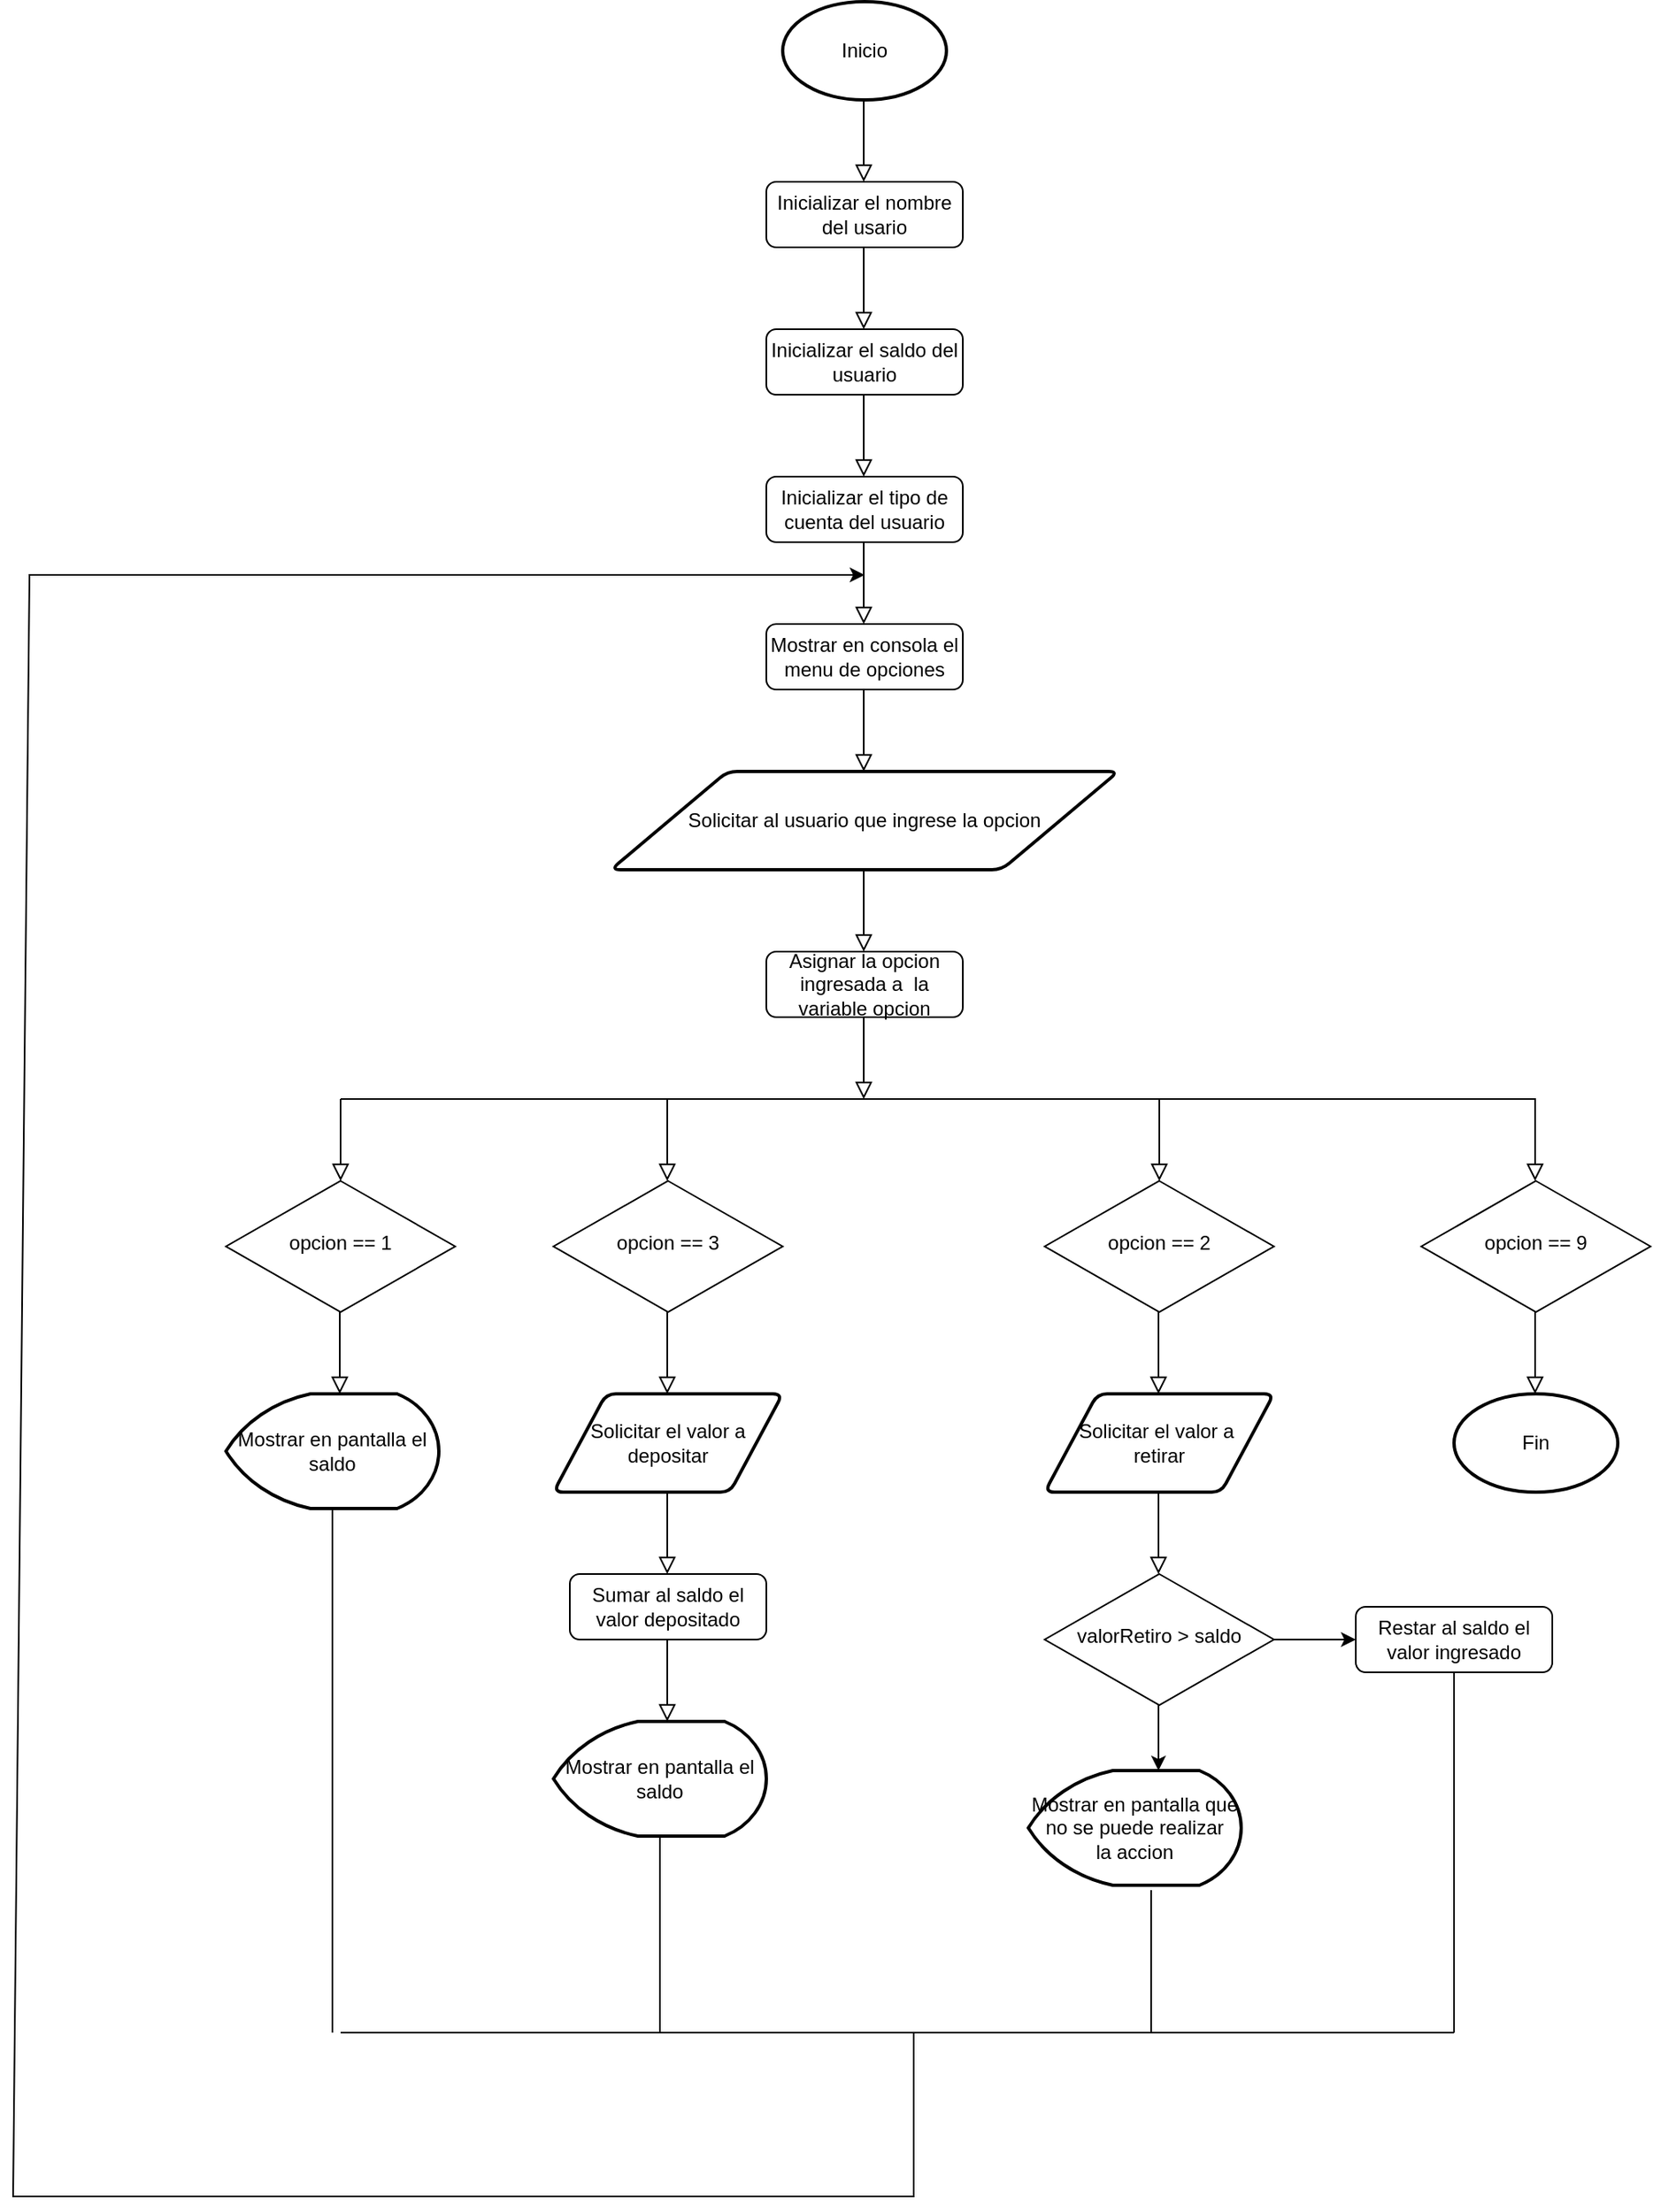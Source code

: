 <mxfile version="24.7.15">
  <diagram id="C5RBs43oDa-KdzZeNtuy" name="Page-1">
    <mxGraphModel dx="1194" dy="766" grid="1" gridSize="10" guides="1" tooltips="1" connect="1" arrows="1" fold="1" page="1" pageScale="1" pageWidth="827" pageHeight="1169" math="0" shadow="0">
      <root>
        <mxCell id="WIyWlLk6GJQsqaUBKTNV-0" />
        <mxCell id="WIyWlLk6GJQsqaUBKTNV-1" parent="WIyWlLk6GJQsqaUBKTNV-0" />
        <mxCell id="LGDl0Wr1lIjxI64IbwcY-0" value="Inicio" style="strokeWidth=2;html=1;shape=mxgraph.flowchart.start_1;whiteSpace=wrap;" vertex="1" parent="WIyWlLk6GJQsqaUBKTNV-1">
          <mxGeometry x="580" y="60" width="100" height="60" as="geometry" />
        </mxCell>
        <mxCell id="LGDl0Wr1lIjxI64IbwcY-1" value="" style="rounded=0;html=1;jettySize=auto;orthogonalLoop=1;fontSize=11;endArrow=block;endFill=0;endSize=8;strokeWidth=1;shadow=0;labelBackgroundColor=none;edgeStyle=orthogonalEdgeStyle;" edge="1" parent="WIyWlLk6GJQsqaUBKTNV-1">
          <mxGeometry relative="1" as="geometry">
            <mxPoint x="629.5" y="120" as="sourcePoint" />
            <mxPoint x="629.5" y="170" as="targetPoint" />
          </mxGeometry>
        </mxCell>
        <mxCell id="LGDl0Wr1lIjxI64IbwcY-2" value="Inicializar el nombre del usario" style="rounded=1;whiteSpace=wrap;html=1;fontSize=12;glass=0;strokeWidth=1;shadow=0;" vertex="1" parent="WIyWlLk6GJQsqaUBKTNV-1">
          <mxGeometry x="570" y="170" width="120" height="40" as="geometry" />
        </mxCell>
        <mxCell id="LGDl0Wr1lIjxI64IbwcY-3" value="" style="rounded=0;html=1;jettySize=auto;orthogonalLoop=1;fontSize=11;endArrow=block;endFill=0;endSize=8;strokeWidth=1;shadow=0;labelBackgroundColor=none;edgeStyle=orthogonalEdgeStyle;" edge="1" parent="WIyWlLk6GJQsqaUBKTNV-1">
          <mxGeometry relative="1" as="geometry">
            <mxPoint x="629.5" y="210" as="sourcePoint" />
            <mxPoint x="629.5" y="260" as="targetPoint" />
          </mxGeometry>
        </mxCell>
        <mxCell id="LGDl0Wr1lIjxI64IbwcY-4" value="Inicializar el saldo del usuario" style="rounded=1;whiteSpace=wrap;html=1;fontSize=12;glass=0;strokeWidth=1;shadow=0;" vertex="1" parent="WIyWlLk6GJQsqaUBKTNV-1">
          <mxGeometry x="570" y="260" width="120" height="40" as="geometry" />
        </mxCell>
        <mxCell id="LGDl0Wr1lIjxI64IbwcY-5" value="" style="rounded=0;html=1;jettySize=auto;orthogonalLoop=1;fontSize=11;endArrow=block;endFill=0;endSize=8;strokeWidth=1;shadow=0;labelBackgroundColor=none;edgeStyle=orthogonalEdgeStyle;" edge="1" parent="WIyWlLk6GJQsqaUBKTNV-1">
          <mxGeometry relative="1" as="geometry">
            <mxPoint x="629.5" y="300" as="sourcePoint" />
            <mxPoint x="629.5" y="350" as="targetPoint" />
          </mxGeometry>
        </mxCell>
        <mxCell id="LGDl0Wr1lIjxI64IbwcY-6" value="Inicializar el tipo de cuenta del usuario" style="rounded=1;whiteSpace=wrap;html=1;fontSize=12;glass=0;strokeWidth=1;shadow=0;" vertex="1" parent="WIyWlLk6GJQsqaUBKTNV-1">
          <mxGeometry x="570" y="350" width="120" height="40" as="geometry" />
        </mxCell>
        <mxCell id="LGDl0Wr1lIjxI64IbwcY-7" value="" style="rounded=0;html=1;jettySize=auto;orthogonalLoop=1;fontSize=11;endArrow=block;endFill=0;endSize=8;strokeWidth=1;shadow=0;labelBackgroundColor=none;edgeStyle=orthogonalEdgeStyle;" edge="1" parent="WIyWlLk6GJQsqaUBKTNV-1">
          <mxGeometry relative="1" as="geometry">
            <mxPoint x="629.5" y="390" as="sourcePoint" />
            <mxPoint x="629.5" y="440" as="targetPoint" />
          </mxGeometry>
        </mxCell>
        <mxCell id="LGDl0Wr1lIjxI64IbwcY-8" value="Mostrar en consola el menu de opciones" style="rounded=1;whiteSpace=wrap;html=1;fontSize=12;glass=0;strokeWidth=1;shadow=0;" vertex="1" parent="WIyWlLk6GJQsqaUBKTNV-1">
          <mxGeometry x="570" y="440" width="120" height="40" as="geometry" />
        </mxCell>
        <mxCell id="LGDl0Wr1lIjxI64IbwcY-9" value="" style="rounded=0;html=1;jettySize=auto;orthogonalLoop=1;fontSize=11;endArrow=block;endFill=0;endSize=8;strokeWidth=1;shadow=0;labelBackgroundColor=none;edgeStyle=orthogonalEdgeStyle;" edge="1" parent="WIyWlLk6GJQsqaUBKTNV-1">
          <mxGeometry relative="1" as="geometry">
            <mxPoint x="629.5" y="480" as="sourcePoint" />
            <mxPoint x="629.5" y="530" as="targetPoint" />
          </mxGeometry>
        </mxCell>
        <mxCell id="LGDl0Wr1lIjxI64IbwcY-10" value="Solicitar al usuario que ingrese la opcion" style="shape=parallelogram;html=1;strokeWidth=2;perimeter=parallelogramPerimeter;whiteSpace=wrap;rounded=1;arcSize=12;size=0.23;" vertex="1" parent="WIyWlLk6GJQsqaUBKTNV-1">
          <mxGeometry x="475" y="530" width="310" height="60" as="geometry" />
        </mxCell>
        <mxCell id="LGDl0Wr1lIjxI64IbwcY-11" value="" style="rounded=0;html=1;jettySize=auto;orthogonalLoop=1;fontSize=11;endArrow=block;endFill=0;endSize=8;strokeWidth=1;shadow=0;labelBackgroundColor=none;edgeStyle=orthogonalEdgeStyle;" edge="1" parent="WIyWlLk6GJQsqaUBKTNV-1">
          <mxGeometry relative="1" as="geometry">
            <mxPoint x="629.5" y="590" as="sourcePoint" />
            <mxPoint x="629.5" y="640" as="targetPoint" />
          </mxGeometry>
        </mxCell>
        <mxCell id="LGDl0Wr1lIjxI64IbwcY-12" value="Asignar la opcion ingresada a&amp;nbsp; la variable opcion" style="rounded=1;whiteSpace=wrap;html=1;fontSize=12;glass=0;strokeWidth=1;shadow=0;" vertex="1" parent="WIyWlLk6GJQsqaUBKTNV-1">
          <mxGeometry x="570" y="640" width="120" height="40" as="geometry" />
        </mxCell>
        <mxCell id="LGDl0Wr1lIjxI64IbwcY-13" value="" style="rounded=0;html=1;jettySize=auto;orthogonalLoop=1;fontSize=11;endArrow=block;endFill=0;endSize=8;strokeWidth=1;shadow=0;labelBackgroundColor=none;edgeStyle=orthogonalEdgeStyle;" edge="1" parent="WIyWlLk6GJQsqaUBKTNV-1">
          <mxGeometry relative="1" as="geometry">
            <mxPoint x="629.5" y="680" as="sourcePoint" />
            <mxPoint x="629.5" y="730" as="targetPoint" />
          </mxGeometry>
        </mxCell>
        <mxCell id="LGDl0Wr1lIjxI64IbwcY-14" value="" style="endArrow=none;html=1;rounded=0;" edge="1" parent="WIyWlLk6GJQsqaUBKTNV-1">
          <mxGeometry width="50" height="50" relative="1" as="geometry">
            <mxPoint x="310" y="730" as="sourcePoint" />
            <mxPoint x="630" y="730" as="targetPoint" />
          </mxGeometry>
        </mxCell>
        <mxCell id="LGDl0Wr1lIjxI64IbwcY-15" value="" style="endArrow=none;html=1;rounded=0;" edge="1" parent="WIyWlLk6GJQsqaUBKTNV-1">
          <mxGeometry width="50" height="50" relative="1" as="geometry">
            <mxPoint x="630" y="730" as="sourcePoint" />
            <mxPoint x="1040" y="730" as="targetPoint" />
          </mxGeometry>
        </mxCell>
        <mxCell id="LGDl0Wr1lIjxI64IbwcY-16" value="" style="rounded=0;html=1;jettySize=auto;orthogonalLoop=1;fontSize=11;endArrow=block;endFill=0;endSize=8;strokeWidth=1;shadow=0;labelBackgroundColor=none;edgeStyle=orthogonalEdgeStyle;" edge="1" parent="WIyWlLk6GJQsqaUBKTNV-1">
          <mxGeometry relative="1" as="geometry">
            <mxPoint x="310" y="730" as="sourcePoint" />
            <mxPoint x="310" y="780" as="targetPoint" />
          </mxGeometry>
        </mxCell>
        <mxCell id="LGDl0Wr1lIjxI64IbwcY-17" value="opcion == 1" style="rhombus;whiteSpace=wrap;html=1;shadow=0;fontFamily=Helvetica;fontSize=12;align=center;strokeWidth=1;spacing=6;spacingTop=-4;" vertex="1" parent="WIyWlLk6GJQsqaUBKTNV-1">
          <mxGeometry x="240" y="780" width="140" height="80" as="geometry" />
        </mxCell>
        <mxCell id="LGDl0Wr1lIjxI64IbwcY-18" value="" style="rounded=0;html=1;jettySize=auto;orthogonalLoop=1;fontSize=11;endArrow=block;endFill=0;endSize=8;strokeWidth=1;shadow=0;labelBackgroundColor=none;edgeStyle=orthogonalEdgeStyle;" edge="1" parent="WIyWlLk6GJQsqaUBKTNV-1">
          <mxGeometry relative="1" as="geometry">
            <mxPoint x="309.5" y="860" as="sourcePoint" />
            <mxPoint x="309.5" y="910" as="targetPoint" />
          </mxGeometry>
        </mxCell>
        <mxCell id="LGDl0Wr1lIjxI64IbwcY-19" value="opcion == 3" style="rhombus;whiteSpace=wrap;html=1;shadow=0;fontFamily=Helvetica;fontSize=12;align=center;strokeWidth=1;spacing=6;spacingTop=-4;" vertex="1" parent="WIyWlLk6GJQsqaUBKTNV-1">
          <mxGeometry x="440" y="780" width="140" height="80" as="geometry" />
        </mxCell>
        <mxCell id="LGDl0Wr1lIjxI64IbwcY-21" value="" style="rounded=0;html=1;jettySize=auto;orthogonalLoop=1;fontSize=11;endArrow=block;endFill=0;endSize=8;strokeWidth=1;shadow=0;labelBackgroundColor=none;edgeStyle=orthogonalEdgeStyle;" edge="1" parent="WIyWlLk6GJQsqaUBKTNV-1">
          <mxGeometry relative="1" as="geometry">
            <mxPoint x="509.5" y="730" as="sourcePoint" />
            <mxPoint x="509.5" y="780" as="targetPoint" />
          </mxGeometry>
        </mxCell>
        <mxCell id="LGDl0Wr1lIjxI64IbwcY-22" value="" style="rounded=0;html=1;jettySize=auto;orthogonalLoop=1;fontSize=11;endArrow=block;endFill=0;endSize=8;strokeWidth=1;shadow=0;labelBackgroundColor=none;edgeStyle=orthogonalEdgeStyle;" edge="1" parent="WIyWlLk6GJQsqaUBKTNV-1">
          <mxGeometry relative="1" as="geometry">
            <mxPoint x="509.5" y="860" as="sourcePoint" />
            <mxPoint x="509.5" y="910" as="targetPoint" />
          </mxGeometry>
        </mxCell>
        <mxCell id="LGDl0Wr1lIjxI64IbwcY-24" value="Mostrar en pantalla el saldo" style="strokeWidth=2;html=1;shape=mxgraph.flowchart.display;whiteSpace=wrap;" vertex="1" parent="WIyWlLk6GJQsqaUBKTNV-1">
          <mxGeometry x="240" y="910" width="130" height="70" as="geometry" />
        </mxCell>
        <mxCell id="LGDl0Wr1lIjxI64IbwcY-26" value="Solicitar el valor a depositar" style="shape=parallelogram;html=1;strokeWidth=2;perimeter=parallelogramPerimeter;whiteSpace=wrap;rounded=1;arcSize=12;size=0.23;" vertex="1" parent="WIyWlLk6GJQsqaUBKTNV-1">
          <mxGeometry x="440" y="910" width="140" height="60" as="geometry" />
        </mxCell>
        <mxCell id="LGDl0Wr1lIjxI64IbwcY-27" value="" style="rounded=0;html=1;jettySize=auto;orthogonalLoop=1;fontSize=11;endArrow=block;endFill=0;endSize=8;strokeWidth=1;shadow=0;labelBackgroundColor=none;edgeStyle=orthogonalEdgeStyle;" edge="1" parent="WIyWlLk6GJQsqaUBKTNV-1">
          <mxGeometry relative="1" as="geometry">
            <mxPoint x="509.5" y="970" as="sourcePoint" />
            <mxPoint x="509.5" y="1020" as="targetPoint" />
          </mxGeometry>
        </mxCell>
        <mxCell id="LGDl0Wr1lIjxI64IbwcY-28" value="Sumar al saldo el valor depositado" style="rounded=1;whiteSpace=wrap;html=1;fontSize=12;glass=0;strokeWidth=1;shadow=0;" vertex="1" parent="WIyWlLk6GJQsqaUBKTNV-1">
          <mxGeometry x="450" y="1020" width="120" height="40" as="geometry" />
        </mxCell>
        <mxCell id="LGDl0Wr1lIjxI64IbwcY-29" value="" style="rounded=0;html=1;jettySize=auto;orthogonalLoop=1;fontSize=11;endArrow=block;endFill=0;endSize=8;strokeWidth=1;shadow=0;labelBackgroundColor=none;edgeStyle=orthogonalEdgeStyle;" edge="1" parent="WIyWlLk6GJQsqaUBKTNV-1">
          <mxGeometry relative="1" as="geometry">
            <mxPoint x="509.5" y="1060" as="sourcePoint" />
            <mxPoint x="509.5" y="1110" as="targetPoint" />
          </mxGeometry>
        </mxCell>
        <mxCell id="LGDl0Wr1lIjxI64IbwcY-30" value="Mostrar en pantalla el saldo" style="strokeWidth=2;html=1;shape=mxgraph.flowchart.display;whiteSpace=wrap;" vertex="1" parent="WIyWlLk6GJQsqaUBKTNV-1">
          <mxGeometry x="440" y="1110" width="130" height="70" as="geometry" />
        </mxCell>
        <mxCell id="LGDl0Wr1lIjxI64IbwcY-31" value="" style="rounded=0;html=1;jettySize=auto;orthogonalLoop=1;fontSize=11;endArrow=block;endFill=0;endSize=8;strokeWidth=1;shadow=0;labelBackgroundColor=none;edgeStyle=orthogonalEdgeStyle;" edge="1" parent="WIyWlLk6GJQsqaUBKTNV-1">
          <mxGeometry relative="1" as="geometry">
            <mxPoint x="810" y="730" as="sourcePoint" />
            <mxPoint x="810" y="780" as="targetPoint" />
          </mxGeometry>
        </mxCell>
        <mxCell id="LGDl0Wr1lIjxI64IbwcY-32" value="opcion == 2" style="rhombus;whiteSpace=wrap;html=1;shadow=0;fontFamily=Helvetica;fontSize=12;align=center;strokeWidth=1;spacing=6;spacingTop=-4;" vertex="1" parent="WIyWlLk6GJQsqaUBKTNV-1">
          <mxGeometry x="740" y="780" width="140" height="80" as="geometry" />
        </mxCell>
        <mxCell id="LGDl0Wr1lIjxI64IbwcY-33" value="" style="rounded=0;html=1;jettySize=auto;orthogonalLoop=1;fontSize=11;endArrow=block;endFill=0;endSize=8;strokeWidth=1;shadow=0;labelBackgroundColor=none;edgeStyle=orthogonalEdgeStyle;" edge="1" parent="WIyWlLk6GJQsqaUBKTNV-1">
          <mxGeometry relative="1" as="geometry">
            <mxPoint x="809.5" y="860" as="sourcePoint" />
            <mxPoint x="809.5" y="910" as="targetPoint" />
          </mxGeometry>
        </mxCell>
        <mxCell id="LGDl0Wr1lIjxI64IbwcY-34" value="Solicitar el valor a&amp;nbsp;&lt;div&gt;retirar&lt;/div&gt;" style="shape=parallelogram;html=1;strokeWidth=2;perimeter=parallelogramPerimeter;whiteSpace=wrap;rounded=1;arcSize=12;size=0.23;" vertex="1" parent="WIyWlLk6GJQsqaUBKTNV-1">
          <mxGeometry x="740" y="910" width="140" height="60" as="geometry" />
        </mxCell>
        <mxCell id="LGDl0Wr1lIjxI64IbwcY-35" value="" style="rounded=0;html=1;jettySize=auto;orthogonalLoop=1;fontSize=11;endArrow=block;endFill=0;endSize=8;strokeWidth=1;shadow=0;labelBackgroundColor=none;edgeStyle=orthogonalEdgeStyle;" edge="1" parent="WIyWlLk6GJQsqaUBKTNV-1">
          <mxGeometry relative="1" as="geometry">
            <mxPoint x="809.5" y="970" as="sourcePoint" />
            <mxPoint x="809.5" y="1020" as="targetPoint" />
          </mxGeometry>
        </mxCell>
        <mxCell id="LGDl0Wr1lIjxI64IbwcY-36" value="valorRetiro &amp;gt; saldo" style="rhombus;whiteSpace=wrap;html=1;shadow=0;fontFamily=Helvetica;fontSize=12;align=center;strokeWidth=1;spacing=6;spacingTop=-4;" vertex="1" parent="WIyWlLk6GJQsqaUBKTNV-1">
          <mxGeometry x="740" y="1020" width="140" height="80" as="geometry" />
        </mxCell>
        <mxCell id="LGDl0Wr1lIjxI64IbwcY-41" value="" style="endArrow=classic;html=1;rounded=0;" edge="1" parent="WIyWlLk6GJQsqaUBKTNV-1">
          <mxGeometry width="50" height="50" relative="1" as="geometry">
            <mxPoint x="880" y="1060" as="sourcePoint" />
            <mxPoint x="930" y="1060" as="targetPoint" />
          </mxGeometry>
        </mxCell>
        <mxCell id="LGDl0Wr1lIjxI64IbwcY-42" value="" style="endArrow=classic;html=1;rounded=0;" edge="1" parent="WIyWlLk6GJQsqaUBKTNV-1">
          <mxGeometry width="50" height="50" relative="1" as="geometry">
            <mxPoint x="809.5" y="1100" as="sourcePoint" />
            <mxPoint x="809.5" y="1140" as="targetPoint" />
          </mxGeometry>
        </mxCell>
        <mxCell id="LGDl0Wr1lIjxI64IbwcY-43" value="Restar al saldo el valor ingresado" style="rounded=1;whiteSpace=wrap;html=1;fontSize=12;glass=0;strokeWidth=1;shadow=0;" vertex="1" parent="WIyWlLk6GJQsqaUBKTNV-1">
          <mxGeometry x="930" y="1040" width="120" height="40" as="geometry" />
        </mxCell>
        <mxCell id="LGDl0Wr1lIjxI64IbwcY-44" value="Mostrar en pantalla que no se puede realizar&lt;div&gt;la accion&lt;/div&gt;" style="strokeWidth=2;html=1;shape=mxgraph.flowchart.display;whiteSpace=wrap;" vertex="1" parent="WIyWlLk6GJQsqaUBKTNV-1">
          <mxGeometry x="730" y="1140" width="130" height="70" as="geometry" />
        </mxCell>
        <mxCell id="LGDl0Wr1lIjxI64IbwcY-45" value="" style="endArrow=none;html=1;rounded=0;entryX=0.5;entryY=1;entryDx=0;entryDy=0;entryPerimeter=0;" edge="1" parent="WIyWlLk6GJQsqaUBKTNV-1" target="LGDl0Wr1lIjxI64IbwcY-24">
          <mxGeometry width="50" height="50" relative="1" as="geometry">
            <mxPoint x="305" y="1300" as="sourcePoint" />
            <mxPoint x="320" y="1120" as="targetPoint" />
          </mxGeometry>
        </mxCell>
        <mxCell id="LGDl0Wr1lIjxI64IbwcY-46" value="" style="endArrow=none;html=1;rounded=0;entryX=0.5;entryY=1;entryDx=0;entryDy=0;entryPerimeter=0;" edge="1" parent="WIyWlLk6GJQsqaUBKTNV-1" target="LGDl0Wr1lIjxI64IbwcY-30">
          <mxGeometry width="50" height="50" relative="1" as="geometry">
            <mxPoint x="505" y="1300" as="sourcePoint" />
            <mxPoint x="660" y="1200" as="targetPoint" />
          </mxGeometry>
        </mxCell>
        <mxCell id="LGDl0Wr1lIjxI64IbwcY-47" value="" style="endArrow=none;html=1;rounded=0;entryX=0.577;entryY=1.043;entryDx=0;entryDy=0;entryPerimeter=0;" edge="1" parent="WIyWlLk6GJQsqaUBKTNV-1" target="LGDl0Wr1lIjxI64IbwcY-44">
          <mxGeometry width="50" height="50" relative="1" as="geometry">
            <mxPoint x="805" y="1300" as="sourcePoint" />
            <mxPoint x="660" y="1200" as="targetPoint" />
          </mxGeometry>
        </mxCell>
        <mxCell id="LGDl0Wr1lIjxI64IbwcY-48" value="" style="endArrow=none;html=1;rounded=0;entryX=0.5;entryY=1;entryDx=0;entryDy=0;" edge="1" parent="WIyWlLk6GJQsqaUBKTNV-1" target="LGDl0Wr1lIjxI64IbwcY-43">
          <mxGeometry width="50" height="50" relative="1" as="geometry">
            <mxPoint x="990" y="1300" as="sourcePoint" />
            <mxPoint x="660" y="1200" as="targetPoint" />
          </mxGeometry>
        </mxCell>
        <mxCell id="LGDl0Wr1lIjxI64IbwcY-49" value="" style="endArrow=none;html=1;rounded=0;" edge="1" parent="WIyWlLk6GJQsqaUBKTNV-1">
          <mxGeometry width="50" height="50" relative="1" as="geometry">
            <mxPoint x="310" y="1300" as="sourcePoint" />
            <mxPoint x="990" y="1300" as="targetPoint" />
          </mxGeometry>
        </mxCell>
        <mxCell id="LGDl0Wr1lIjxI64IbwcY-50" value="" style="endArrow=classic;html=1;rounded=0;" edge="1" parent="WIyWlLk6GJQsqaUBKTNV-1">
          <mxGeometry width="50" height="50" relative="1" as="geometry">
            <mxPoint x="660" y="1300" as="sourcePoint" />
            <mxPoint x="630" y="410" as="targetPoint" />
            <Array as="points">
              <mxPoint x="660" y="1400" />
              <mxPoint x="110" y="1400" />
              <mxPoint x="120" y="410" />
            </Array>
          </mxGeometry>
        </mxCell>
        <mxCell id="LGDl0Wr1lIjxI64IbwcY-51" value="opcion == 9" style="rhombus;whiteSpace=wrap;html=1;shadow=0;fontFamily=Helvetica;fontSize=12;align=center;strokeWidth=1;spacing=6;spacingTop=-4;" vertex="1" parent="WIyWlLk6GJQsqaUBKTNV-1">
          <mxGeometry x="970" y="780" width="140" height="80" as="geometry" />
        </mxCell>
        <mxCell id="LGDl0Wr1lIjxI64IbwcY-52" value="" style="rounded=0;html=1;jettySize=auto;orthogonalLoop=1;fontSize=11;endArrow=block;endFill=0;endSize=8;strokeWidth=1;shadow=0;labelBackgroundColor=none;edgeStyle=orthogonalEdgeStyle;" edge="1" parent="WIyWlLk6GJQsqaUBKTNV-1">
          <mxGeometry relative="1" as="geometry">
            <mxPoint x="1039.5" y="730" as="sourcePoint" />
            <mxPoint x="1039.5" y="780" as="targetPoint" />
          </mxGeometry>
        </mxCell>
        <mxCell id="LGDl0Wr1lIjxI64IbwcY-53" value="" style="rounded=0;html=1;jettySize=auto;orthogonalLoop=1;fontSize=11;endArrow=block;endFill=0;endSize=8;strokeWidth=1;shadow=0;labelBackgroundColor=none;edgeStyle=orthogonalEdgeStyle;" edge="1" parent="WIyWlLk6GJQsqaUBKTNV-1">
          <mxGeometry relative="1" as="geometry">
            <mxPoint x="1039.5" y="860" as="sourcePoint" />
            <mxPoint x="1039.5" y="910" as="targetPoint" />
          </mxGeometry>
        </mxCell>
        <mxCell id="LGDl0Wr1lIjxI64IbwcY-54" value="Fin" style="strokeWidth=2;html=1;shape=mxgraph.flowchart.start_1;whiteSpace=wrap;" vertex="1" parent="WIyWlLk6GJQsqaUBKTNV-1">
          <mxGeometry x="990" y="910" width="100" height="60" as="geometry" />
        </mxCell>
      </root>
    </mxGraphModel>
  </diagram>
</mxfile>
